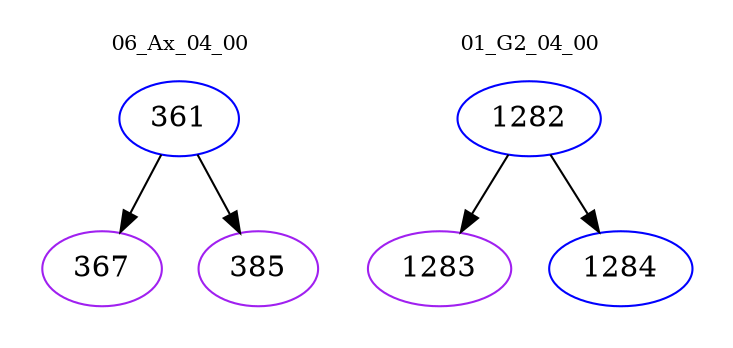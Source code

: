 digraph{
subgraph cluster_0 {
color = white
label = "06_Ax_04_00";
fontsize=10;
T0_361 [label="361", color="blue"]
T0_361 -> T0_367 [color="black"]
T0_367 [label="367", color="purple"]
T0_361 -> T0_385 [color="black"]
T0_385 [label="385", color="purple"]
}
subgraph cluster_1 {
color = white
label = "01_G2_04_00";
fontsize=10;
T1_1282 [label="1282", color="blue"]
T1_1282 -> T1_1283 [color="black"]
T1_1283 [label="1283", color="purple"]
T1_1282 -> T1_1284 [color="black"]
T1_1284 [label="1284", color="blue"]
}
}
